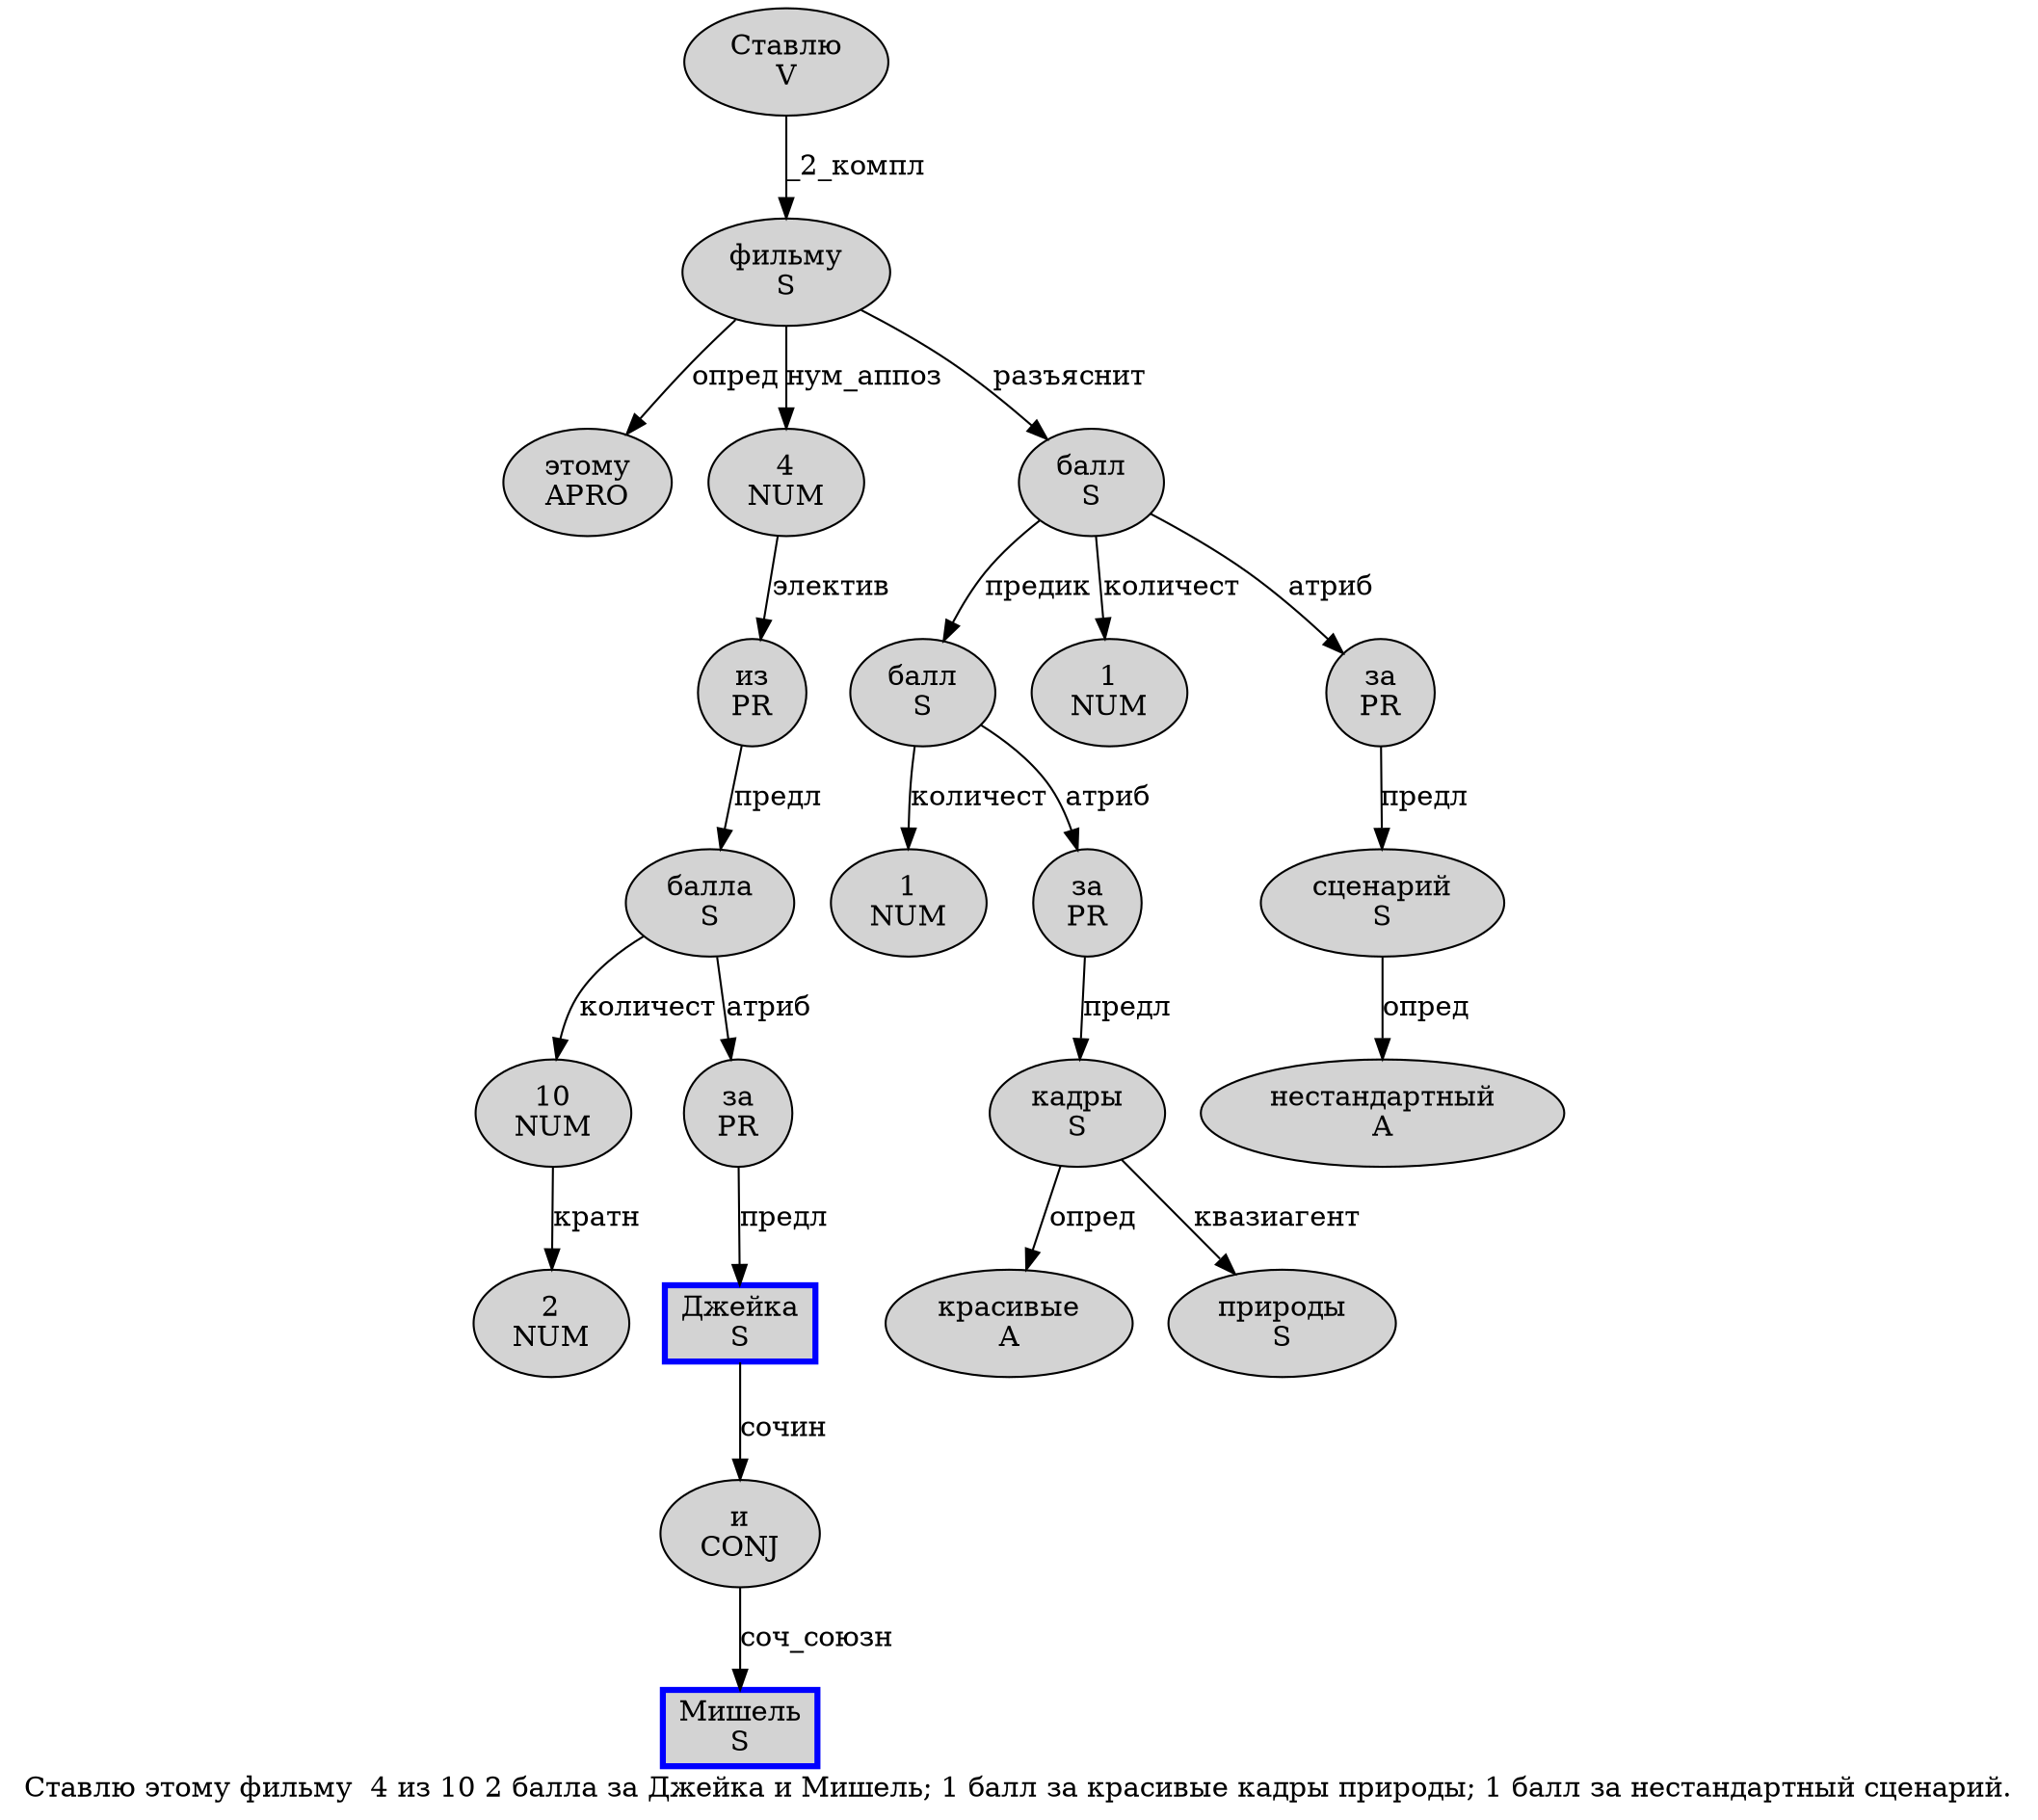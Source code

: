 digraph SENTENCE_2973 {
	graph [label="Ставлю этому фильму  4 из 10 2 балла за Джейка и Мишель; 1 балл за красивые кадры природы; 1 балл за нестандартный сценарий."]
	node [style=filled]
		0 [label="Ставлю
V" color="" fillcolor=lightgray penwidth=1 shape=ellipse]
		1 [label="этому
APRO" color="" fillcolor=lightgray penwidth=1 shape=ellipse]
		2 [label="фильму
S" color="" fillcolor=lightgray penwidth=1 shape=ellipse]
		3 [label="4
NUM" color="" fillcolor=lightgray penwidth=1 shape=ellipse]
		4 [label="из
PR" color="" fillcolor=lightgray penwidth=1 shape=ellipse]
		5 [label="10
NUM" color="" fillcolor=lightgray penwidth=1 shape=ellipse]
		6 [label="2
NUM" color="" fillcolor=lightgray penwidth=1 shape=ellipse]
		7 [label="балла
S" color="" fillcolor=lightgray penwidth=1 shape=ellipse]
		8 [label="за
PR" color="" fillcolor=lightgray penwidth=1 shape=ellipse]
		9 [label="Джейка
S" color=blue fillcolor=lightgray penwidth=3 shape=box]
		10 [label="и
CONJ" color="" fillcolor=lightgray penwidth=1 shape=ellipse]
		11 [label="Мишель
S" color=blue fillcolor=lightgray penwidth=3 shape=box]
		13 [label="1
NUM" color="" fillcolor=lightgray penwidth=1 shape=ellipse]
		14 [label="балл
S" color="" fillcolor=lightgray penwidth=1 shape=ellipse]
		15 [label="за
PR" color="" fillcolor=lightgray penwidth=1 shape=ellipse]
		16 [label="красивые
A" color="" fillcolor=lightgray penwidth=1 shape=ellipse]
		17 [label="кадры
S" color="" fillcolor=lightgray penwidth=1 shape=ellipse]
		18 [label="природы
S" color="" fillcolor=lightgray penwidth=1 shape=ellipse]
		20 [label="1
NUM" color="" fillcolor=lightgray penwidth=1 shape=ellipse]
		21 [label="балл
S" color="" fillcolor=lightgray penwidth=1 shape=ellipse]
		22 [label="за
PR" color="" fillcolor=lightgray penwidth=1 shape=ellipse]
		23 [label="нестандартный
A" color="" fillcolor=lightgray penwidth=1 shape=ellipse]
		24 [label="сценарий
S" color="" fillcolor=lightgray penwidth=1 shape=ellipse]
			7 -> 5 [label="количест"]
			7 -> 8 [label="атриб"]
			0 -> 2 [label="_2_компл"]
			17 -> 16 [label="опред"]
			17 -> 18 [label="квазиагент"]
			15 -> 17 [label="предл"]
			3 -> 4 [label="электив"]
			14 -> 13 [label="количест"]
			14 -> 15 [label="атриб"]
			9 -> 10 [label="сочин"]
			21 -> 14 [label="предик"]
			21 -> 20 [label="количест"]
			21 -> 22 [label="атриб"]
			5 -> 6 [label="кратн"]
			10 -> 11 [label="соч_союзн"]
			24 -> 23 [label="опред"]
			2 -> 1 [label="опред"]
			2 -> 3 [label="нум_аппоз"]
			2 -> 21 [label="разъяснит"]
			22 -> 24 [label="предл"]
			4 -> 7 [label="предл"]
			8 -> 9 [label="предл"]
}